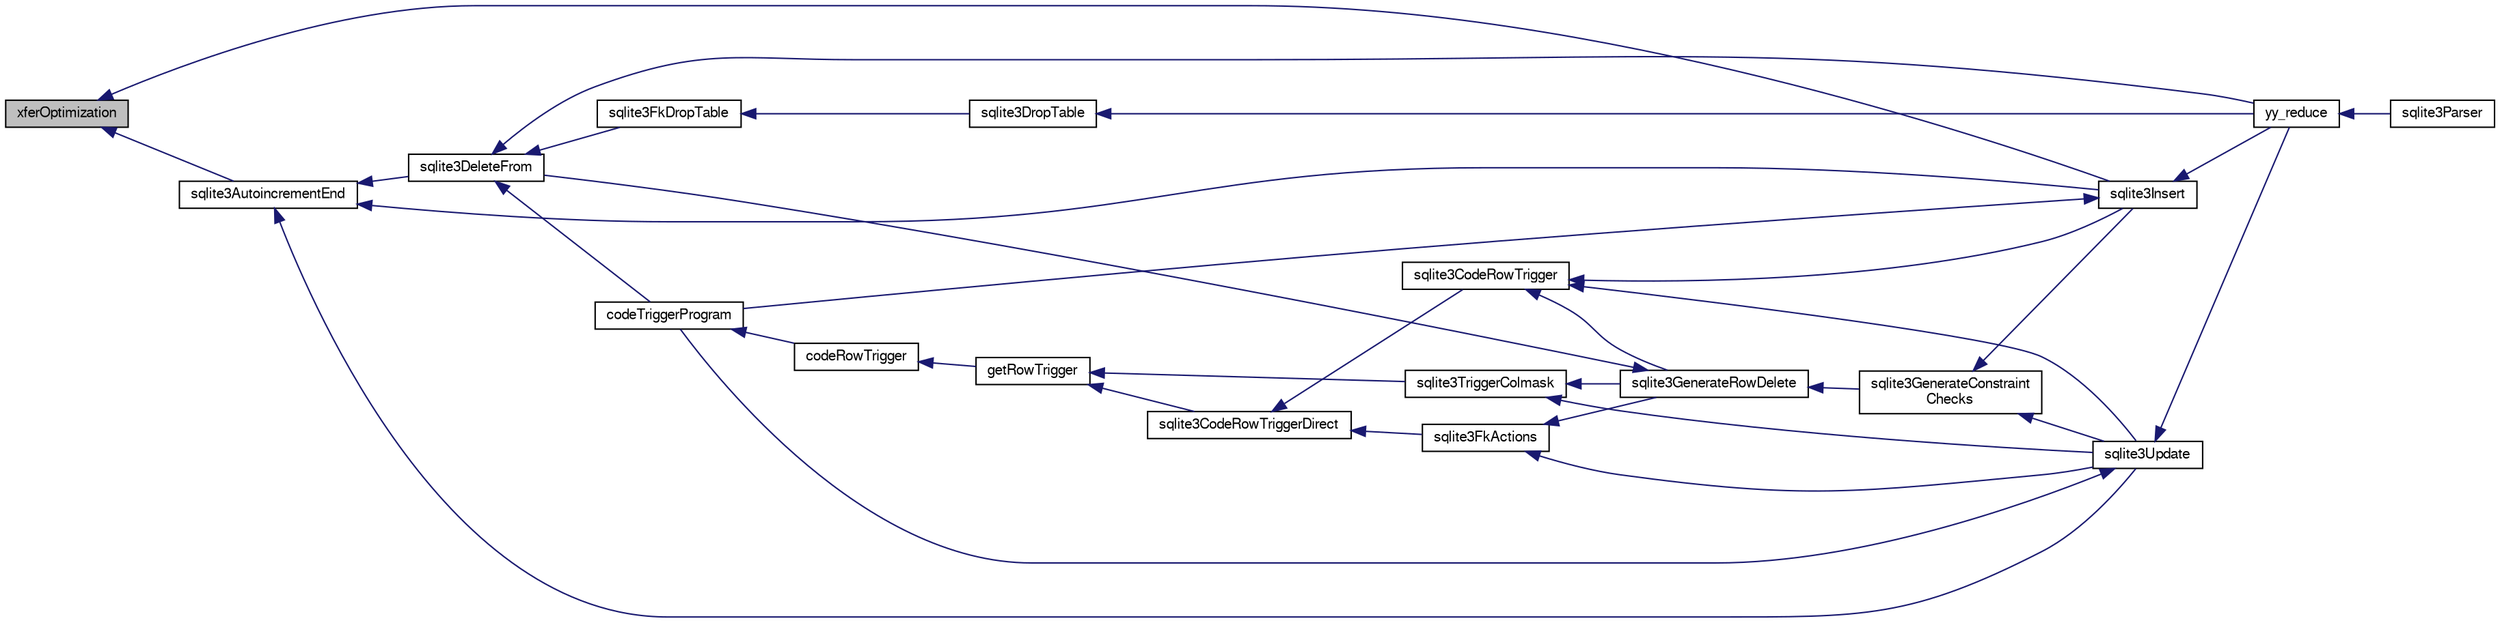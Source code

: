digraph "xferOptimization"
{
  edge [fontname="FreeSans",fontsize="10",labelfontname="FreeSans",labelfontsize="10"];
  node [fontname="FreeSans",fontsize="10",shape=record];
  rankdir="LR";
  Node926867 [label="xferOptimization",height=0.2,width=0.4,color="black", fillcolor="grey75", style="filled", fontcolor="black"];
  Node926867 -> Node926868 [dir="back",color="midnightblue",fontsize="10",style="solid",fontname="FreeSans"];
  Node926868 [label="sqlite3AutoincrementEnd",height=0.2,width=0.4,color="black", fillcolor="white", style="filled",URL="$sqlite3_8c.html#ad8f51f6ea684367030cd9c09234374e7"];
  Node926868 -> Node926869 [dir="back",color="midnightblue",fontsize="10",style="solid",fontname="FreeSans"];
  Node926869 [label="sqlite3DeleteFrom",height=0.2,width=0.4,color="black", fillcolor="white", style="filled",URL="$sqlite3_8c.html#ab9b4b45349188b49eabb23f94608a091"];
  Node926869 -> Node926870 [dir="back",color="midnightblue",fontsize="10",style="solid",fontname="FreeSans"];
  Node926870 [label="sqlite3FkDropTable",height=0.2,width=0.4,color="black", fillcolor="white", style="filled",URL="$sqlite3_8c.html#a1218c6fc74e89152ceaa4760e82f5ef9"];
  Node926870 -> Node926871 [dir="back",color="midnightblue",fontsize="10",style="solid",fontname="FreeSans"];
  Node926871 [label="sqlite3DropTable",height=0.2,width=0.4,color="black", fillcolor="white", style="filled",URL="$sqlite3_8c.html#a5534f77364b5568783c0e50db3c9defb"];
  Node926871 -> Node926872 [dir="back",color="midnightblue",fontsize="10",style="solid",fontname="FreeSans"];
  Node926872 [label="yy_reduce",height=0.2,width=0.4,color="black", fillcolor="white", style="filled",URL="$sqlite3_8c.html#a7c419a9b25711c666a9a2449ef377f14"];
  Node926872 -> Node926873 [dir="back",color="midnightblue",fontsize="10",style="solid",fontname="FreeSans"];
  Node926873 [label="sqlite3Parser",height=0.2,width=0.4,color="black", fillcolor="white", style="filled",URL="$sqlite3_8c.html#a0327d71a5fabe0b6a343d78a2602e72a"];
  Node926869 -> Node926874 [dir="back",color="midnightblue",fontsize="10",style="solid",fontname="FreeSans"];
  Node926874 [label="codeTriggerProgram",height=0.2,width=0.4,color="black", fillcolor="white", style="filled",URL="$sqlite3_8c.html#a120801f59d9281d201d2ff4b2606836e"];
  Node926874 -> Node926875 [dir="back",color="midnightblue",fontsize="10",style="solid",fontname="FreeSans"];
  Node926875 [label="codeRowTrigger",height=0.2,width=0.4,color="black", fillcolor="white", style="filled",URL="$sqlite3_8c.html#a463cea5aaaf388b560b206570a0022fc"];
  Node926875 -> Node926876 [dir="back",color="midnightblue",fontsize="10",style="solid",fontname="FreeSans"];
  Node926876 [label="getRowTrigger",height=0.2,width=0.4,color="black", fillcolor="white", style="filled",URL="$sqlite3_8c.html#a69626ef20b540d1a2b19cf56f3f45689"];
  Node926876 -> Node926877 [dir="back",color="midnightblue",fontsize="10",style="solid",fontname="FreeSans"];
  Node926877 [label="sqlite3CodeRowTriggerDirect",height=0.2,width=0.4,color="black", fillcolor="white", style="filled",URL="$sqlite3_8c.html#ad92829f9001bcf89a0299dad5a48acd4"];
  Node926877 -> Node926878 [dir="back",color="midnightblue",fontsize="10",style="solid",fontname="FreeSans"];
  Node926878 [label="sqlite3FkActions",height=0.2,width=0.4,color="black", fillcolor="white", style="filled",URL="$sqlite3_8c.html#a39159bd1623724946c22355ba7f3ef90"];
  Node926878 -> Node926879 [dir="back",color="midnightblue",fontsize="10",style="solid",fontname="FreeSans"];
  Node926879 [label="sqlite3GenerateRowDelete",height=0.2,width=0.4,color="black", fillcolor="white", style="filled",URL="$sqlite3_8c.html#a2c76cbf3027fc18fdbb8cb4cd96b77d9"];
  Node926879 -> Node926869 [dir="back",color="midnightblue",fontsize="10",style="solid",fontname="FreeSans"];
  Node926879 -> Node926880 [dir="back",color="midnightblue",fontsize="10",style="solid",fontname="FreeSans"];
  Node926880 [label="sqlite3GenerateConstraint\lChecks",height=0.2,width=0.4,color="black", fillcolor="white", style="filled",URL="$sqlite3_8c.html#aef639c1e6a0c0a67ca6e7690ad931bd2"];
  Node926880 -> Node926881 [dir="back",color="midnightblue",fontsize="10",style="solid",fontname="FreeSans"];
  Node926881 [label="sqlite3Insert",height=0.2,width=0.4,color="black", fillcolor="white", style="filled",URL="$sqlite3_8c.html#a5b17c9c2000bae6bdff8e6be48d7dc2b"];
  Node926881 -> Node926874 [dir="back",color="midnightblue",fontsize="10",style="solid",fontname="FreeSans"];
  Node926881 -> Node926872 [dir="back",color="midnightblue",fontsize="10",style="solid",fontname="FreeSans"];
  Node926880 -> Node926882 [dir="back",color="midnightblue",fontsize="10",style="solid",fontname="FreeSans"];
  Node926882 [label="sqlite3Update",height=0.2,width=0.4,color="black", fillcolor="white", style="filled",URL="$sqlite3_8c.html#ac5aa67c46e8cc8174566fabe6809fafa"];
  Node926882 -> Node926874 [dir="back",color="midnightblue",fontsize="10",style="solid",fontname="FreeSans"];
  Node926882 -> Node926872 [dir="back",color="midnightblue",fontsize="10",style="solid",fontname="FreeSans"];
  Node926878 -> Node926882 [dir="back",color="midnightblue",fontsize="10",style="solid",fontname="FreeSans"];
  Node926877 -> Node926883 [dir="back",color="midnightblue",fontsize="10",style="solid",fontname="FreeSans"];
  Node926883 [label="sqlite3CodeRowTrigger",height=0.2,width=0.4,color="black", fillcolor="white", style="filled",URL="$sqlite3_8c.html#a37f21393c74de4d01b16761ee9abacd9"];
  Node926883 -> Node926879 [dir="back",color="midnightblue",fontsize="10",style="solid",fontname="FreeSans"];
  Node926883 -> Node926881 [dir="back",color="midnightblue",fontsize="10",style="solid",fontname="FreeSans"];
  Node926883 -> Node926882 [dir="back",color="midnightblue",fontsize="10",style="solid",fontname="FreeSans"];
  Node926876 -> Node926884 [dir="back",color="midnightblue",fontsize="10",style="solid",fontname="FreeSans"];
  Node926884 [label="sqlite3TriggerColmask",height=0.2,width=0.4,color="black", fillcolor="white", style="filled",URL="$sqlite3_8c.html#acace8e99e37ae5e84ea03c65e820c540"];
  Node926884 -> Node926879 [dir="back",color="midnightblue",fontsize="10",style="solid",fontname="FreeSans"];
  Node926884 -> Node926882 [dir="back",color="midnightblue",fontsize="10",style="solid",fontname="FreeSans"];
  Node926869 -> Node926872 [dir="back",color="midnightblue",fontsize="10",style="solid",fontname="FreeSans"];
  Node926868 -> Node926881 [dir="back",color="midnightblue",fontsize="10",style="solid",fontname="FreeSans"];
  Node926868 -> Node926882 [dir="back",color="midnightblue",fontsize="10",style="solid",fontname="FreeSans"];
  Node926867 -> Node926881 [dir="back",color="midnightblue",fontsize="10",style="solid",fontname="FreeSans"];
}
